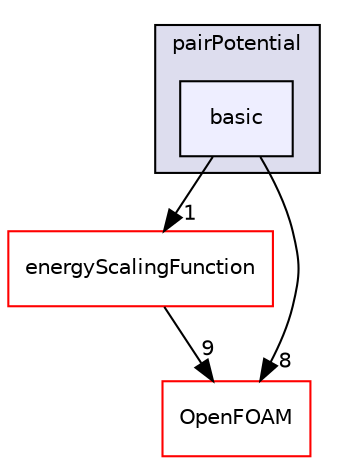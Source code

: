 digraph "src/lagrangian/molecularDynamics/potential/pairPotential/basic" {
  bgcolor=transparent;
  compound=true
  node [ fontsize="10", fontname="Helvetica"];
  edge [ labelfontsize="10", labelfontname="Helvetica"];
  subgraph clusterdir_9487009c2385b02a6805e2d8ecc37432 {
    graph [ bgcolor="#ddddee", pencolor="black", label="pairPotential" fontname="Helvetica", fontsize="10", URL="dir_9487009c2385b02a6805e2d8ecc37432.html"]
  dir_af06faa01f54f232122be5fb12cfebde [shape=box, label="basic", style="filled", fillcolor="#eeeeff", pencolor="black", URL="dir_af06faa01f54f232122be5fb12cfebde.html"];
  }
  dir_4db16fdd645643dd862885eed4f94f57 [shape=box label="energyScalingFunction" color="red" URL="dir_4db16fdd645643dd862885eed4f94f57.html"];
  dir_c5473ff19b20e6ec4dfe5c310b3778a8 [shape=box label="OpenFOAM" color="red" URL="dir_c5473ff19b20e6ec4dfe5c310b3778a8.html"];
  dir_af06faa01f54f232122be5fb12cfebde->dir_4db16fdd645643dd862885eed4f94f57 [headlabel="1", labeldistance=1.5 headhref="dir_001658_001649.html"];
  dir_af06faa01f54f232122be5fb12cfebde->dir_c5473ff19b20e6ec4dfe5c310b3778a8 [headlabel="8", labeldistance=1.5 headhref="dir_001658_001896.html"];
  dir_4db16fdd645643dd862885eed4f94f57->dir_c5473ff19b20e6ec4dfe5c310b3778a8 [headlabel="9", labeldistance=1.5 headhref="dir_001649_001896.html"];
}
